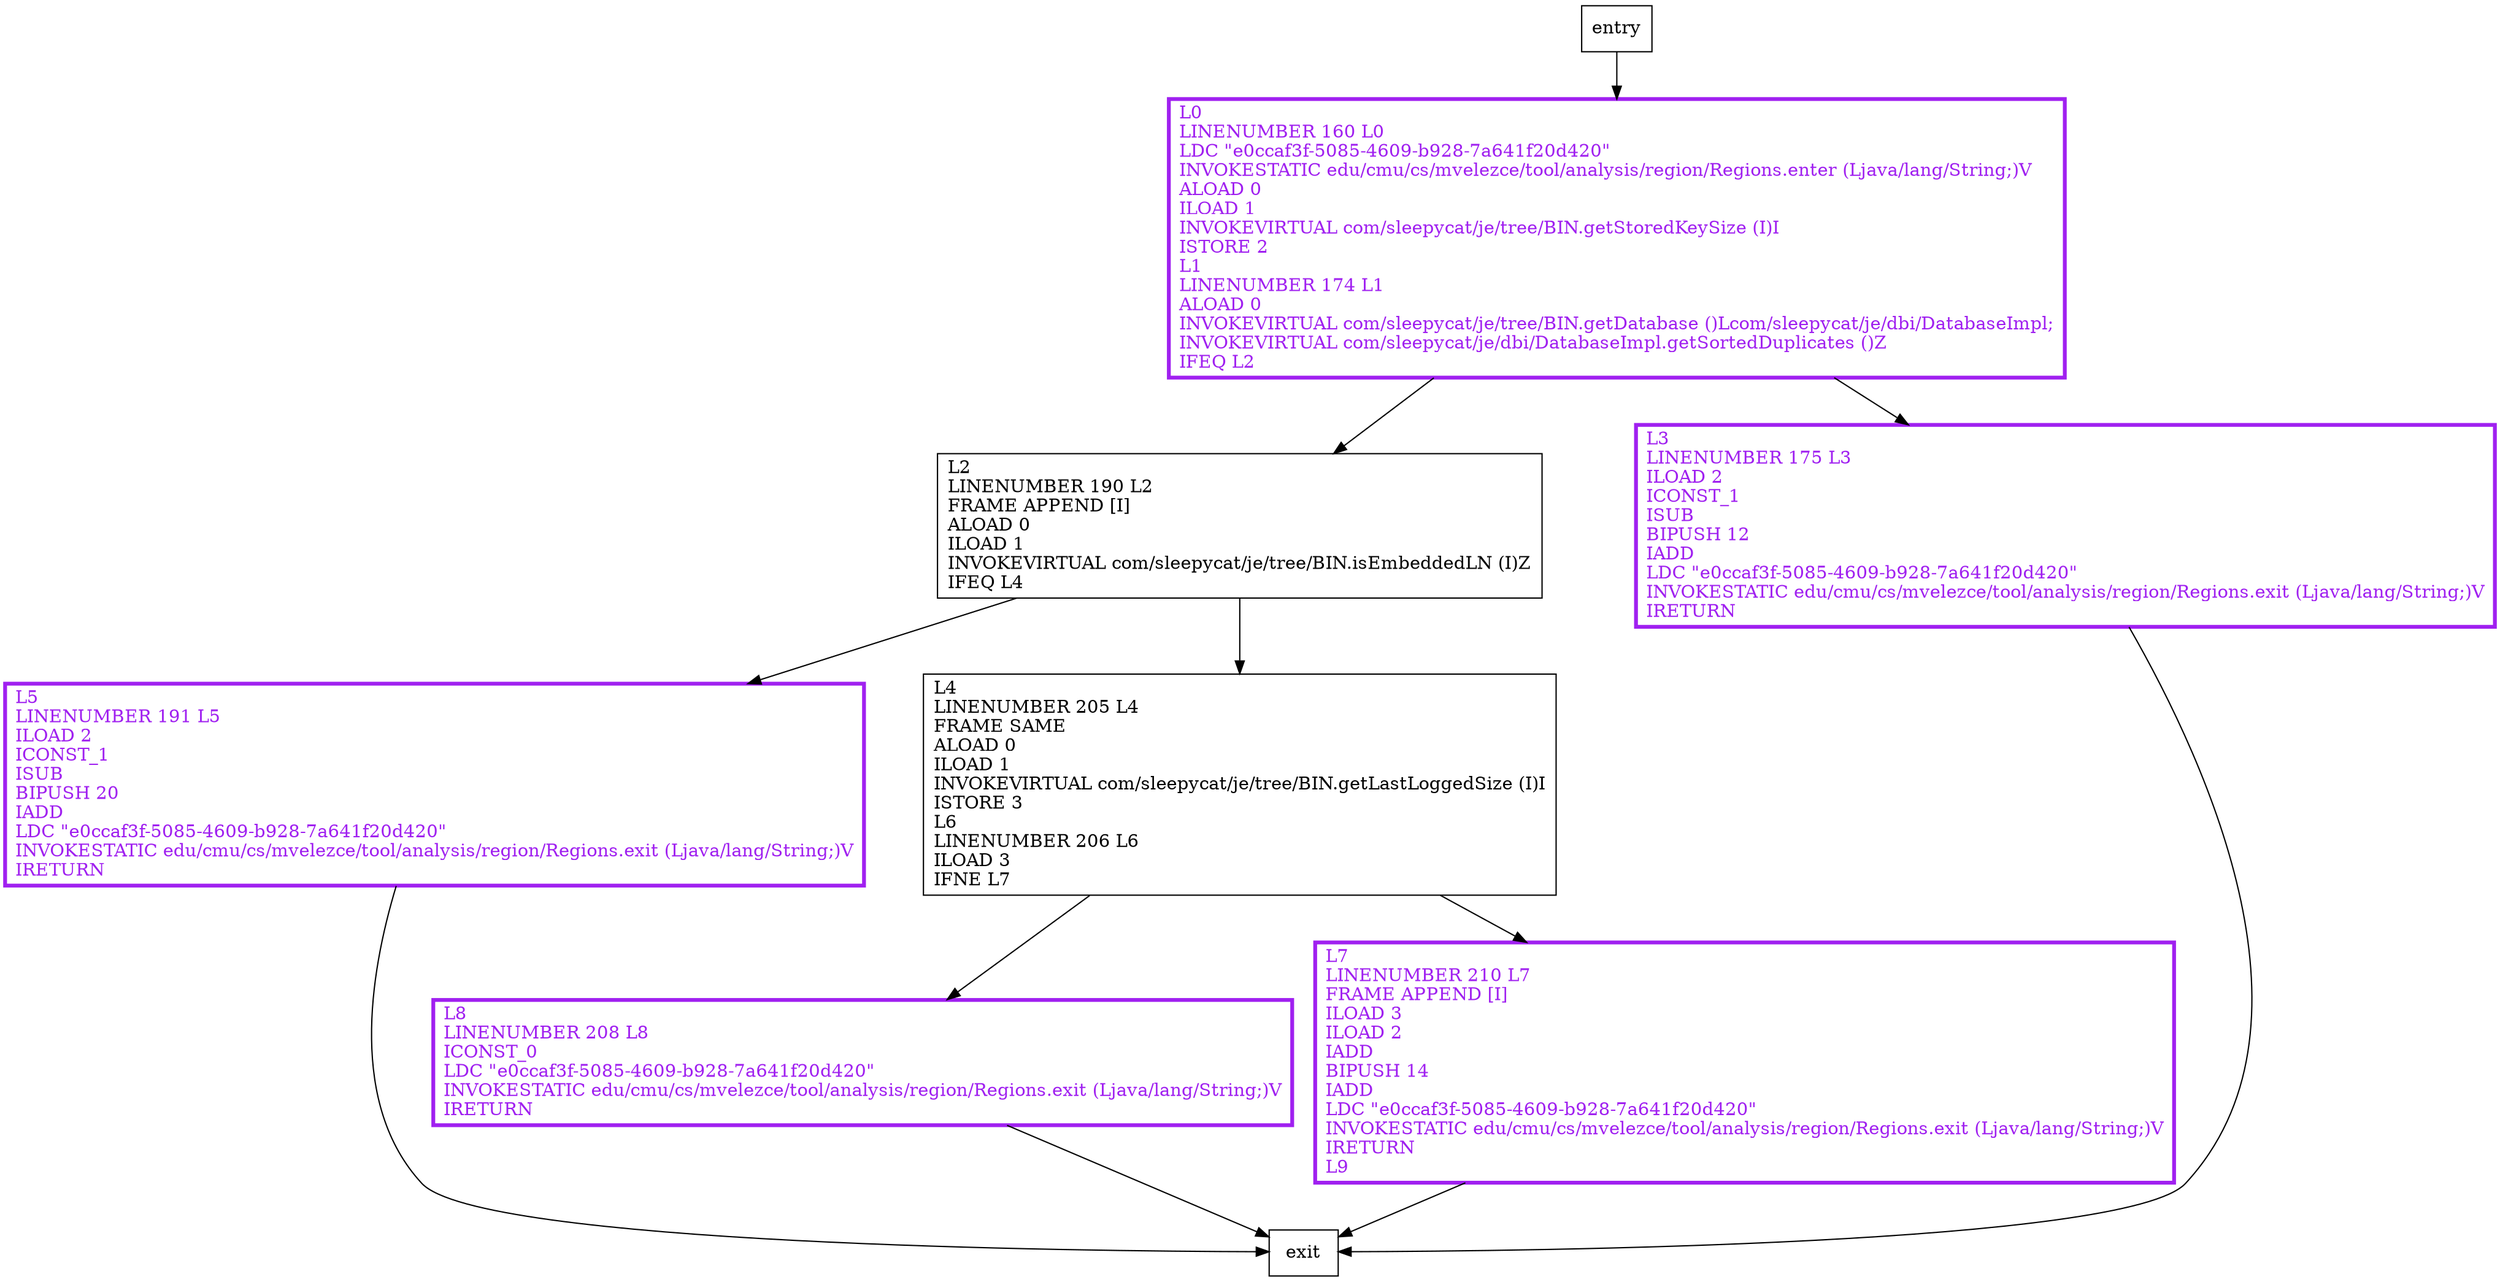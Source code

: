 digraph getStorageSize {
node [shape=record];
1413888717 [label="L2\lLINENUMBER 190 L2\lFRAME APPEND [I]\lALOAD 0\lILOAD 1\lINVOKEVIRTUAL com/sleepycat/je/tree/BIN.isEmbeddedLN (I)Z\lIFEQ L4\l"];
1523029851 [label="L3\lLINENUMBER 175 L3\lILOAD 2\lICONST_1\lISUB\lBIPUSH 12\lIADD\lLDC \"e0ccaf3f-5085-4609-b928-7a641f20d420\"\lINVOKESTATIC edu/cmu/cs/mvelezce/tool/analysis/region/Regions.exit (Ljava/lang/String;)V\lIRETURN\l"];
2093174343 [label="L8\lLINENUMBER 208 L8\lICONST_0\lLDC \"e0ccaf3f-5085-4609-b928-7a641f20d420\"\lINVOKESTATIC edu/cmu/cs/mvelezce/tool/analysis/region/Regions.exit (Ljava/lang/String;)V\lIRETURN\l"];
442004427 [label="L7\lLINENUMBER 210 L7\lFRAME APPEND [I]\lILOAD 3\lILOAD 2\lIADD\lBIPUSH 14\lIADD\lLDC \"e0ccaf3f-5085-4609-b928-7a641f20d420\"\lINVOKESTATIC edu/cmu/cs/mvelezce/tool/analysis/region/Regions.exit (Ljava/lang/String;)V\lIRETURN\lL9\l"];
957743566 [label="L0\lLINENUMBER 160 L0\lLDC \"e0ccaf3f-5085-4609-b928-7a641f20d420\"\lINVOKESTATIC edu/cmu/cs/mvelezce/tool/analysis/region/Regions.enter (Ljava/lang/String;)V\lALOAD 0\lILOAD 1\lINVOKEVIRTUAL com/sleepycat/je/tree/BIN.getStoredKeySize (I)I\lISTORE 2\lL1\lLINENUMBER 174 L1\lALOAD 0\lINVOKEVIRTUAL com/sleepycat/je/tree/BIN.getDatabase ()Lcom/sleepycat/je/dbi/DatabaseImpl;\lINVOKEVIRTUAL com/sleepycat/je/dbi/DatabaseImpl.getSortedDuplicates ()Z\lIFEQ L2\l"];
271053909 [label="L5\lLINENUMBER 191 L5\lILOAD 2\lICONST_1\lISUB\lBIPUSH 20\lIADD\lLDC \"e0ccaf3f-5085-4609-b928-7a641f20d420\"\lINVOKESTATIC edu/cmu/cs/mvelezce/tool/analysis/region/Regions.exit (Ljava/lang/String;)V\lIRETURN\l"];
431398894 [label="L4\lLINENUMBER 205 L4\lFRAME SAME\lALOAD 0\lILOAD 1\lINVOKEVIRTUAL com/sleepycat/je/tree/BIN.getLastLoggedSize (I)I\lISTORE 3\lL6\lLINENUMBER 206 L6\lILOAD 3\lIFNE L7\l"];
entry;
exit;
entry -> 957743566;
1413888717 -> 271053909;
1413888717 -> 431398894;
1523029851 -> exit;
2093174343 -> exit;
442004427 -> exit;
957743566 -> 1413888717;
957743566 -> 1523029851;
271053909 -> exit;
431398894 -> 2093174343;
431398894 -> 442004427;
1523029851[fontcolor="purple", penwidth=3, color="purple"];
2093174343[fontcolor="purple", penwidth=3, color="purple"];
442004427[fontcolor="purple", penwidth=3, color="purple"];
957743566[fontcolor="purple", penwidth=3, color="purple"];
271053909[fontcolor="purple", penwidth=3, color="purple"];
}
